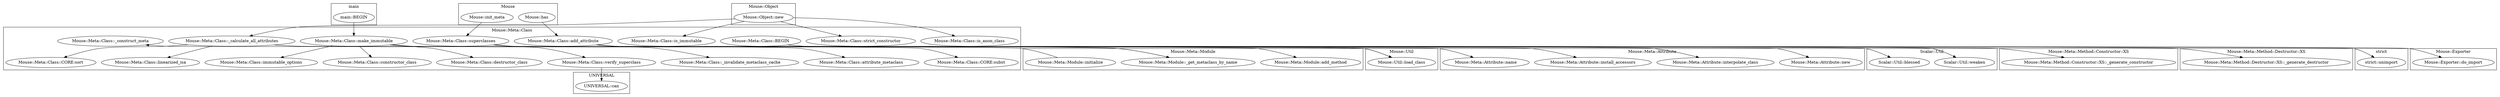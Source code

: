 digraph {
graph [overlap=false]
subgraph cluster_Mouse_Meta_Attribute {
	label="Mouse::Meta::Attribute";
	"Mouse::Meta::Attribute::install_accessors";
	"Mouse::Meta::Attribute::name";
	"Mouse::Meta::Attribute::new";
	"Mouse::Meta::Attribute::interpolate_class";
}
subgraph cluster_Mouse_Meta_Class {
	label="Mouse::Meta::Class";
	"Mouse::Meta::Class::strict_constructor";
	"Mouse::Meta::Class::constructor_class";
	"Mouse::Meta::Class::superclasses";
	"Mouse::Meta::Class::add_attribute";
	"Mouse::Meta::Class::_invalidate_metaclass_cache";
	"Mouse::Meta::Class::verify_superclass";
	"Mouse::Meta::Class::destructor_class";
	"Mouse::Meta::Class::_calculate_all_attributes";
	"Mouse::Meta::Class::make_immutable";
	"Mouse::Meta::Class::CORE:sort";
	"Mouse::Meta::Class::attribute_metaclass";
	"Mouse::Meta::Class::linearized_isa";
	"Mouse::Meta::Class::is_immutable";
	"Mouse::Meta::Class::BEGIN";
	"Mouse::Meta::Class::is_anon_class";
	"Mouse::Meta::Class::CORE:subst";
	"Mouse::Meta::Class::immutable_options";
	"Mouse::Meta::Class::_construct_meta";
}
subgraph cluster_strict {
	label="strict";
	"strict::unimport";
}
subgraph cluster_Mouse_Meta_Method_Constructor_XS {
	label="Mouse::Meta::Method::Constructor::XS";
	"Mouse::Meta::Method::Constructor::XS::_generate_constructor";
}
subgraph cluster_Mouse_Meta_Method_Destructor_XS {
	label="Mouse::Meta::Method::Destructor::XS";
	"Mouse::Meta::Method::Destructor::XS::_generate_destructor";
}
subgraph cluster_Mouse_Exporter {
	label="Mouse::Exporter";
	"Mouse::Exporter::do_import";
}
subgraph cluster_Mouse_Meta_Module {
	label="Mouse::Meta::Module";
	"Mouse::Meta::Module::initialize";
	"Mouse::Meta::Module::add_method";
	"Mouse::Meta::Module::_get_metaclass_by_name";
}
subgraph cluster_main {
	label="main";
	"main::BEGIN";
}
subgraph cluster_Scalar_Util {
	label="Scalar::Util";
	"Scalar::Util::blessed";
	"Scalar::Util::weaken";
}
subgraph cluster_UNIVERSAL {
	label="UNIVERSAL";
	"UNIVERSAL::can";
}
subgraph cluster_Mouse {
	label="Mouse";
	"Mouse::has";
	"Mouse::init_meta";
}
subgraph cluster_Mouse_Object {
	label="Mouse::Object";
	"Mouse::Object::new";
}
subgraph cluster_Mouse_Util {
	label="Mouse::Util";
	"Mouse::Util::load_class";
}
"Mouse::Object::new" -> "Mouse::Meta::Class::strict_constructor";
"Mouse::has" -> "Mouse::Meta::Class::add_attribute";
"Mouse::Meta::Class::add_attribute" -> "Mouse::Meta::Attribute::install_accessors";
"Mouse::Meta::Class::make_immutable" -> "Mouse::Meta::Method::Constructor::XS::_generate_constructor";
"Mouse::Meta::Class::add_attribute" -> "Mouse::Meta::Attribute::new";
"Mouse::Meta::Class::_calculate_all_attributes" -> "Mouse::Meta::Attribute::name";
"Mouse::Object::new" -> "Mouse::Meta::Class::_calculate_all_attributes";
"Mouse::Meta::Class::add_attribute" -> "Scalar::Util::blessed";
"Mouse::Meta::Class::add_attribute" -> "Scalar::Util::weaken";
"main::BEGIN" -> "Mouse::Meta::Class::make_immutable";
"Mouse::Meta::Class::superclasses" -> "Mouse::Meta::Module::_get_metaclass_by_name";
"Mouse::Meta::Class::_calculate_all_attributes" -> "Mouse::Meta::Module::_get_metaclass_by_name";
"Mouse::Meta::Class::add_attribute" -> "Mouse::Meta::Class::attribute_metaclass";
"Mouse::Meta::Class::_calculate_all_attributes" -> "Mouse::Meta::Class::linearized_isa";
"Mouse::Object::new" -> "Mouse::Meta::Class::is_immutable";
"Mouse::Meta::Class::BEGIN" -> "Mouse::Exporter::do_import";
"Mouse::Meta::Class::make_immutable" -> "Mouse::Meta::Module::add_method";
"Mouse::Meta::Class::make_immutable" -> "Mouse::Meta::Method::Destructor::XS::_generate_destructor";
"Mouse::Meta::Class::add_attribute" -> "Mouse::Meta::Class::CORE:subst";
"Mouse::Meta::Class::verify_superclass" -> "UNIVERSAL::can";
"Mouse::Meta::Class::make_immutable" -> "Mouse::Meta::Class::immutable_options";
"Mouse::Meta::Class::make_immutable" -> "Mouse::Meta::Class::constructor_class";
"Mouse::init_meta" -> "Mouse::Meta::Class::superclasses";
"Mouse::Meta::Class::BEGIN" -> "strict::unimport";
"Mouse::Meta::Class::add_attribute" -> "Mouse::Meta::Attribute::interpolate_class";
"Mouse::Meta::Class::superclasses" -> "Mouse::Meta::Class::verify_superclass";
"Mouse::Meta::Class::add_attribute" -> "Mouse::Meta::Class::_invalidate_metaclass_cache";
"Mouse::Meta::Class::make_immutable" -> "Mouse::Meta::Class::destructor_class";
"Mouse::Meta::Class::_calculate_all_attributes" -> "Mouse::Meta::Class::CORE:sort";
"Mouse::Meta::Class::superclasses" -> "Mouse::Util::load_class";
"Mouse::Meta::Class::make_immutable" -> "Mouse::Util::load_class";
"Mouse::Object::new" -> "Mouse::Meta::Class::is_anon_class";
"Mouse::Meta::Module::initialize" -> "Mouse::Meta::Class::_construct_meta";
}
